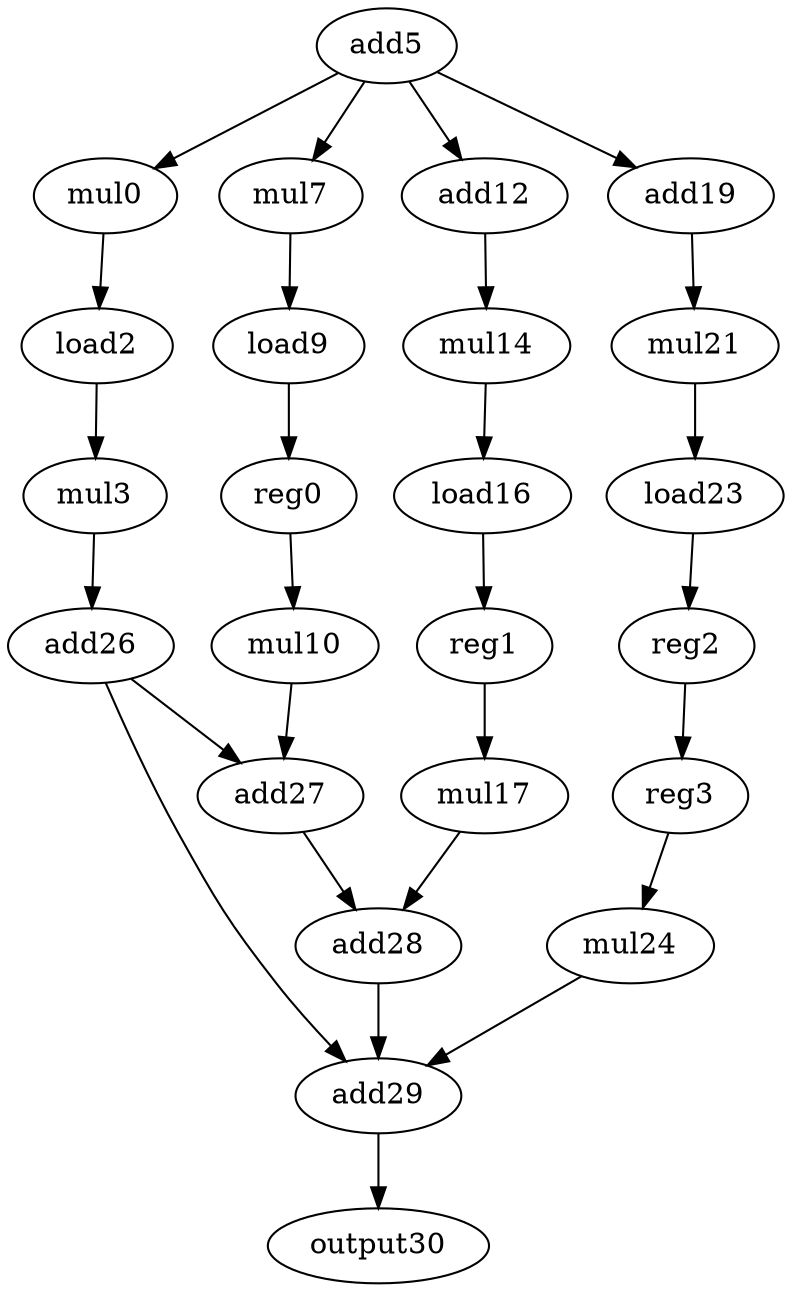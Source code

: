 digraph "G" {
mul0 [label=mul0, opcode=mul];
load2 [label=load2, opcode=load];
mul3 [label=mul3, opcode=mul];
add5 [label=add5, opcode=add];
mul7 [label=mul7, opcode=mul];
load9 [label=load9, opcode=load];
mul10 [label=mul10, opcode=mul];
add12 [label=add12, opcode=add];
mul14 [label=mul14, opcode=mul];
load16 [label=load16, opcode=load];
mul17 [label=mul17, opcode=mul];
add19 [label=add19, opcode=add];
mul21 [label=mul21, opcode=mul];
load23 [label=load23, opcode=load];
mul24 [label=mul24, opcode=mul];
add26 [label=add26, opcode=add];
add27 [label=add27, opcode=add];
add28 [label=add28, opcode=add];
add29 [label=add29, opcode=add];
output30 [label=output30, opcode=output];
reg0 [label=reg0];
reg1 [label=reg1];
reg2 [label=reg2];
reg3 [label=reg3];
mul0 -> load2  [key=0, operand=0];
load2 -> mul3  [key=0, operand=0];
mul3 -> add26  [key=0, operand=0];
add5 -> mul7  [key=0, operand=1];
add5 -> mul0  [key=0, operand=1];
add5 -> add12  [key=0, operand=0];
add5 -> add19  [key=0, operand=0];
mul7 -> load9  [key=0, operand=0];
load9 -> reg0  [key=0];
mul10 -> add27  [key=0, operand=1];
add12 -> mul14  [key=0, operand=1];
mul14 -> load16  [key=0, operand=0];
load16 -> reg1  [key=0];
mul17 -> add28  [key=0, operand=1];
add19 -> mul21  [key=0, operand=1];
mul21 -> load23  [key=0, operand=0];
load23 -> reg2  [key=0];
mul24 -> add29  [key=0, operand=1];
add26 -> add27  [key=0, operand=0];
add26 -> add29  [key=0, operand=1];
add27 -> add28  [key=0, operand=0];
add28 -> add29  [key=0, operand=0];
add29 -> output30  [key=0, operand=0];
reg0 -> mul10  [key=0, operand=0];
reg1 -> mul17  [key=0, operand=0];
reg2 -> reg3  [key=0];
reg3 -> mul24  [key=0, operand=0];
}
